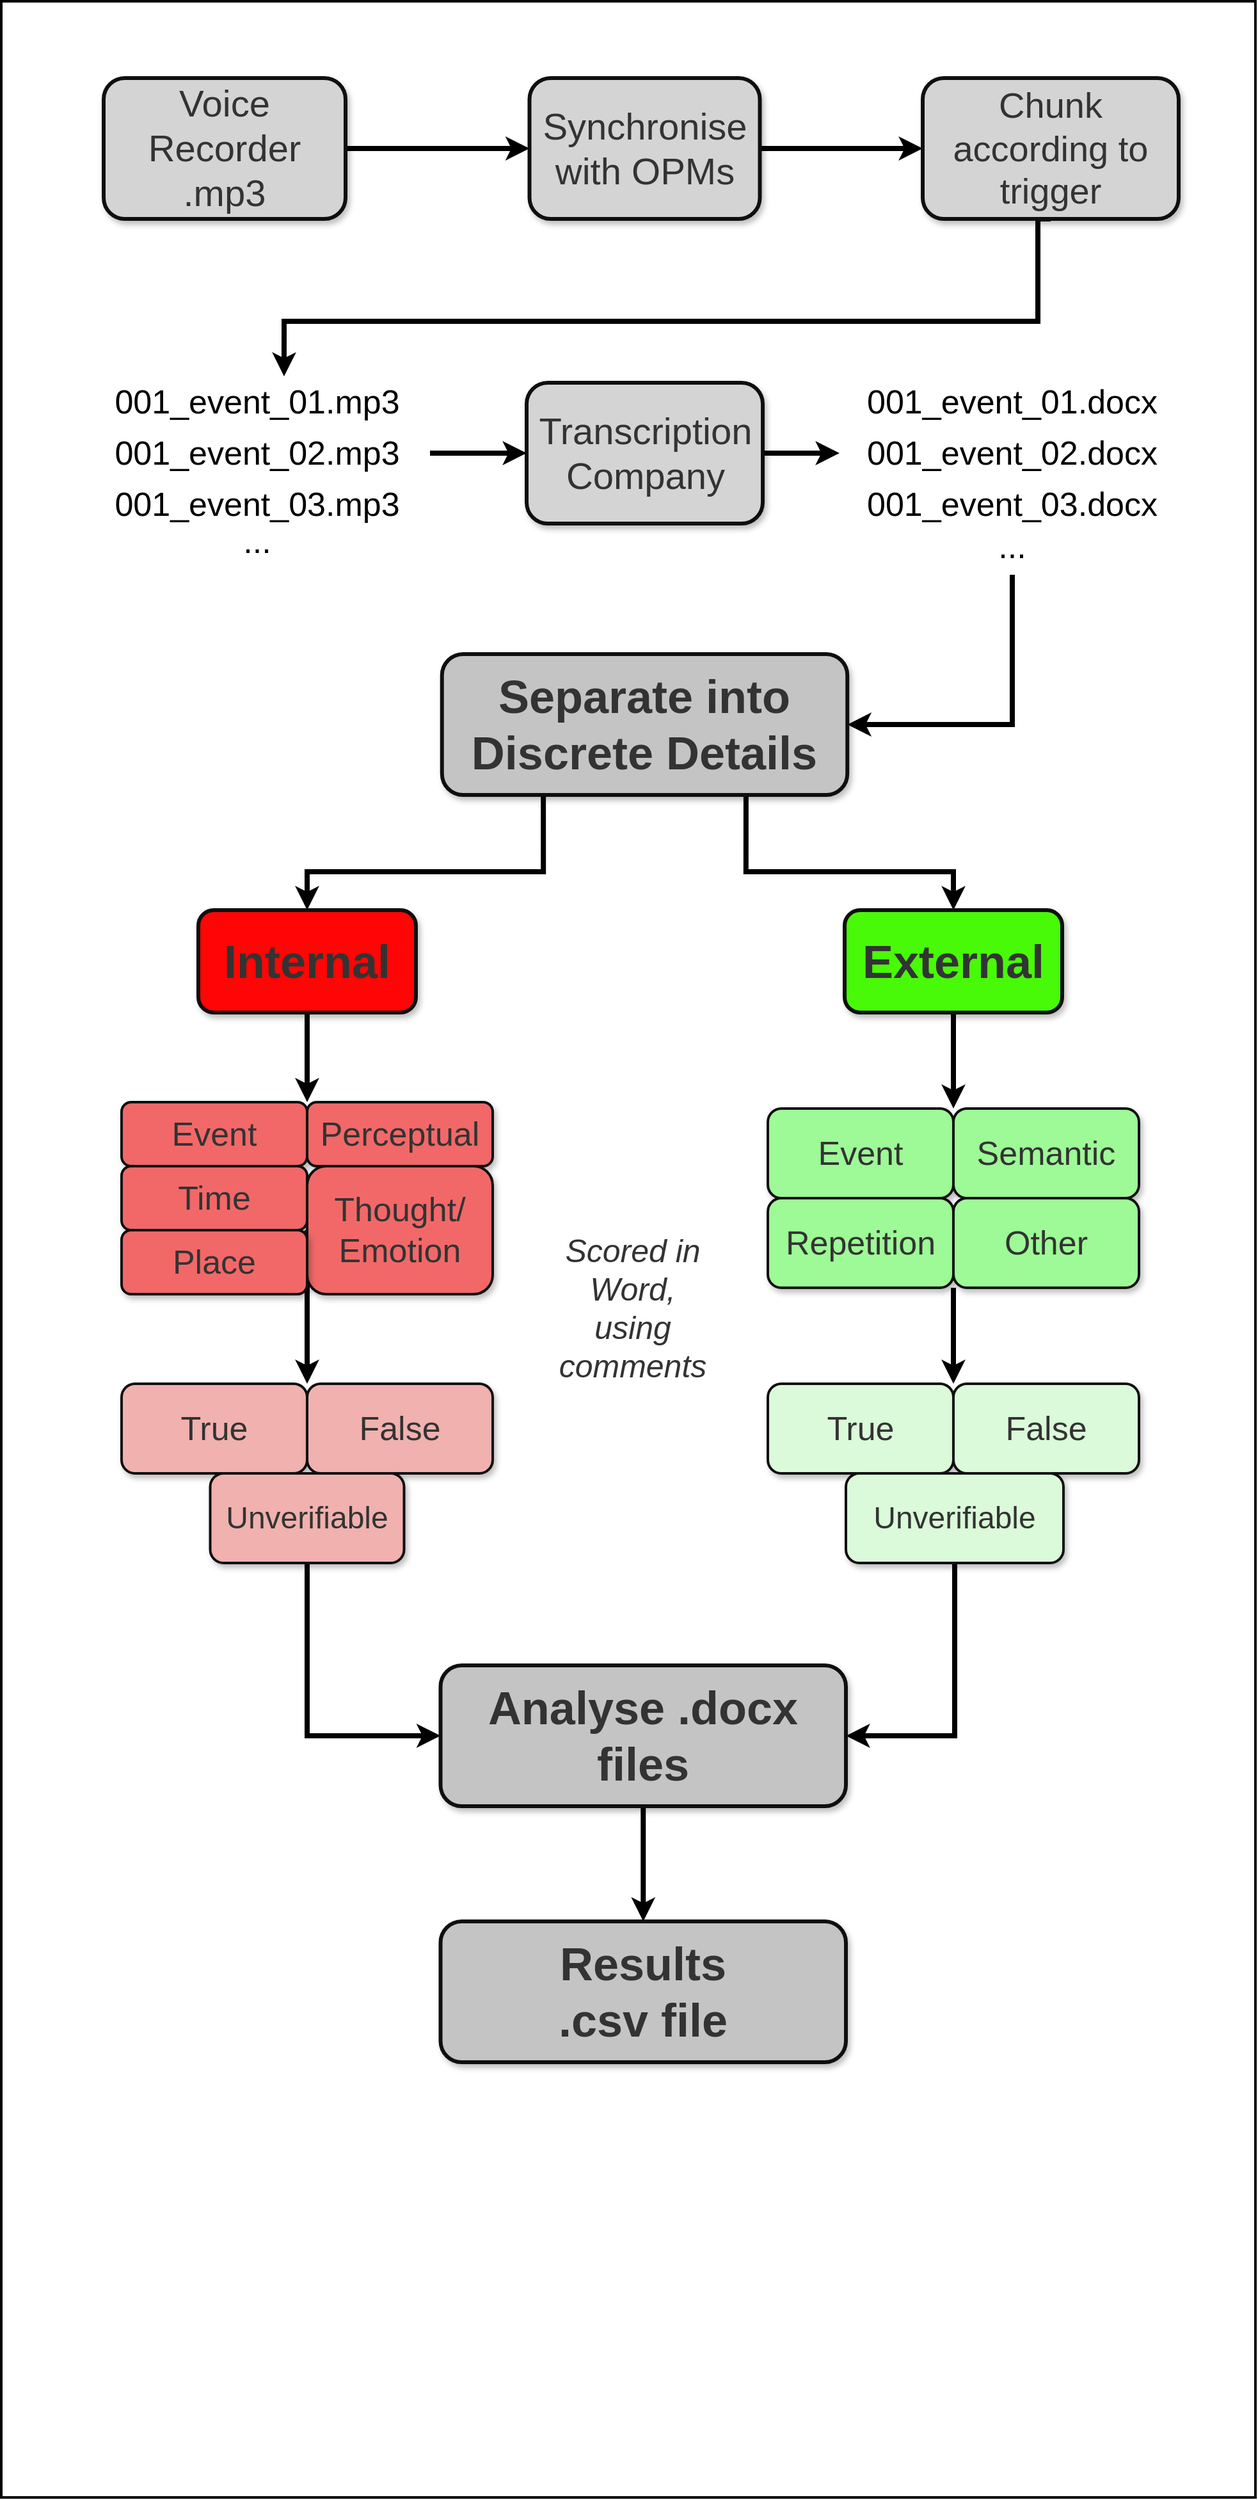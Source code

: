 <mxfile version="13.7.9" type="device"><diagram id="qA47FmiVdf9uUy8byM6h" name="Page-1"><mxGraphModel dx="4454" dy="2229" grid="1" gridSize="10" guides="1" tooltips="1" connect="1" arrows="1" fold="1" page="1" pageScale="1" pageWidth="380" pageHeight="700" math="0" shadow="0"><root><mxCell id="0"/><mxCell id="1" parent="0"/><mxCell id="6jg-wAG_T5ZFIhWS5fIO-9" value="" style="whiteSpace=wrap;html=1;strokeWidth=2;fontSize=26;" parent="1" vertex="1"><mxGeometry x="-290" y="60" width="980" height="1950" as="geometry"/></mxCell><mxCell id="6jg-wAG_T5ZFIhWS5fIO-18" style="edgeStyle=orthogonalEdgeStyle;rounded=0;orthogonalLoop=1;jettySize=auto;html=1;exitX=1;exitY=0.5;exitDx=0;exitDy=0;entryX=0;entryY=0.5;entryDx=0;entryDy=0;fontSize=26;strokeWidth=4;" parent="1" source="6jg-wAG_T5ZFIhWS5fIO-3" target="6jg-wAG_T5ZFIhWS5fIO-4" edge="1"><mxGeometry relative="1" as="geometry"/></mxCell><mxCell id="6jg-wAG_T5ZFIhWS5fIO-3" value="Voice Recorder .mp3" style="text;html=1;align=center;verticalAlign=middle;whiteSpace=wrap;rounded=1;fontSize=29;fontColor=#333333;strokeWidth=3;strokeColor=#0F0F0F;shadow=1;glass=0;sketch=0;fillColor=#D4D4D4;" parent="1" vertex="1"><mxGeometry x="-210" y="120" width="189" height="110" as="geometry"/></mxCell><mxCell id="6jg-wAG_T5ZFIhWS5fIO-19" style="edgeStyle=orthogonalEdgeStyle;rounded=0;orthogonalLoop=1;jettySize=auto;html=1;exitX=1;exitY=0.5;exitDx=0;exitDy=0;strokeColor=#000000;strokeWidth=4;fontSize=26;" parent="1" source="6jg-wAG_T5ZFIhWS5fIO-4" target="6jg-wAG_T5ZFIhWS5fIO-5" edge="1"><mxGeometry relative="1" as="geometry"/></mxCell><mxCell id="6jg-wAG_T5ZFIhWS5fIO-4" value="Synchronise with OPMs" style="text;html=1;align=center;verticalAlign=middle;whiteSpace=wrap;rounded=1;fontSize=29;fontColor=#333333;strokeWidth=3;strokeColor=#0F0F0F;shadow=1;glass=0;sketch=0;fillColor=#D4D4D4;" parent="1" vertex="1"><mxGeometry x="122.75" y="120" width="180" height="110" as="geometry"/></mxCell><mxCell id="6jg-wAG_T5ZFIhWS5fIO-20" style="edgeStyle=orthogonalEdgeStyle;rounded=0;orthogonalLoop=1;jettySize=auto;html=1;exitX=0.5;exitY=1;exitDx=0;exitDy=0;entryX=0.631;entryY=0;entryDx=0;entryDy=0;entryPerimeter=0;strokeColor=#000000;strokeWidth=4;fontSize=26;" parent="1" source="6jg-wAG_T5ZFIhWS5fIO-5" target="6jg-wAG_T5ZFIhWS5fIO-7" edge="1"><mxGeometry relative="1" as="geometry"><Array as="points"><mxPoint x="520" y="310"/><mxPoint x="-69" y="310"/></Array></mxGeometry></mxCell><mxCell id="6jg-wAG_T5ZFIhWS5fIO-5" value="Chunk according to trigger" style="text;html=1;align=center;verticalAlign=middle;whiteSpace=wrap;rounded=1;fontSize=28;fontColor=#333333;strokeWidth=3;strokeColor=#0F0F0F;shadow=1;glass=0;sketch=0;fillColor=#D4D4D4;" parent="1" vertex="1"><mxGeometry x="430" y="120" width="200" height="110" as="geometry"/></mxCell><mxCell id="6jg-wAG_T5ZFIhWS5fIO-23" style="edgeStyle=orthogonalEdgeStyle;rounded=0;orthogonalLoop=1;jettySize=auto;html=1;exitX=1;exitY=0.5;exitDx=0;exitDy=0;strokeColor=#000000;strokeWidth=4;fontSize=26;" parent="1" source="6jg-wAG_T5ZFIhWS5fIO-6" target="6jg-wAG_T5ZFIhWS5fIO-15" edge="1"><mxGeometry relative="1" as="geometry"/></mxCell><mxCell id="6jg-wAG_T5ZFIhWS5fIO-6" value="Transcription Company" style="text;html=1;align=center;verticalAlign=middle;whiteSpace=wrap;rounded=1;fontSize=29;fontColor=#333333;strokeWidth=3;strokeColor=#0F0F0F;shadow=1;glass=0;sketch=0;fillColor=#D4D4D4;" parent="1" vertex="1"><mxGeometry x="120.5" y="358" width="184.5" height="110" as="geometry"/></mxCell><mxCell id="6jg-wAG_T5ZFIhWS5fIO-7" value="001_event_01.mp3" style="text;html=1;strokeColor=none;fillColor=none;align=center;verticalAlign=middle;whiteSpace=wrap;rounded=0;fontSize=26;" parent="1" vertex="1"><mxGeometry x="-170" y="353" width="160" height="40" as="geometry"/></mxCell><mxCell id="6jg-wAG_T5ZFIhWS5fIO-22" style="edgeStyle=orthogonalEdgeStyle;rounded=0;orthogonalLoop=1;jettySize=auto;html=1;strokeColor=#000000;strokeWidth=4;fontSize=26;" parent="1" source="6jg-wAG_T5ZFIhWS5fIO-10" target="6jg-wAG_T5ZFIhWS5fIO-6" edge="1"><mxGeometry relative="1" as="geometry"/></mxCell><mxCell id="6jg-wAG_T5ZFIhWS5fIO-10" value="001_event_02.mp3" style="text;html=1;strokeColor=none;fillColor=none;align=center;verticalAlign=middle;whiteSpace=wrap;rounded=0;fontSize=26;" parent="1" vertex="1"><mxGeometry x="-225" y="393" width="270" height="40" as="geometry"/></mxCell><mxCell id="6jg-wAG_T5ZFIhWS5fIO-11" value="001_event_03.mp3" style="text;html=1;strokeColor=none;fillColor=none;align=center;verticalAlign=middle;whiteSpace=wrap;rounded=0;fontSize=26;" parent="1" vertex="1"><mxGeometry x="-170" y="433" width="160" height="40" as="geometry"/></mxCell><mxCell id="6jg-wAG_T5ZFIhWS5fIO-12" value="..." style="text;html=1;strokeColor=none;fillColor=none;align=center;verticalAlign=middle;whiteSpace=wrap;rounded=0;fontSize=26;" parent="1" vertex="1"><mxGeometry x="-170" y="427" width="160" height="110" as="geometry"/></mxCell><mxCell id="6jg-wAG_T5ZFIhWS5fIO-14" value="001_event_01.docx" style="text;html=1;strokeColor=none;fillColor=none;align=center;verticalAlign=middle;whiteSpace=wrap;rounded=0;fontSize=26;" parent="1" vertex="1"><mxGeometry x="420" y="353" width="160" height="40" as="geometry"/></mxCell><mxCell id="6jg-wAG_T5ZFIhWS5fIO-15" value="001_event_02.docx" style="text;html=1;strokeColor=none;fillColor=none;align=center;verticalAlign=middle;whiteSpace=wrap;rounded=0;fontSize=26;" parent="1" vertex="1"><mxGeometry x="365" y="398" width="270" height="30" as="geometry"/></mxCell><mxCell id="6jg-wAG_T5ZFIhWS5fIO-16" value="001_event_03.docx" style="text;html=1;strokeColor=none;fillColor=none;align=center;verticalAlign=middle;whiteSpace=wrap;rounded=0;fontSize=26;" parent="1" vertex="1"><mxGeometry x="420" y="428" width="160" height="50" as="geometry"/></mxCell><mxCell id="6jg-wAG_T5ZFIhWS5fIO-46" style="edgeStyle=orthogonalEdgeStyle;rounded=0;orthogonalLoop=1;jettySize=auto;html=1;exitX=0.5;exitY=1;exitDx=0;exitDy=0;entryX=1;entryY=0.5;entryDx=0;entryDy=0;strokeColor=#000000;strokeWidth=4;fontSize=26;" parent="1" source="6jg-wAG_T5ZFIhWS5fIO-17" target="6jg-wAG_T5ZFIhWS5fIO-24" edge="1"><mxGeometry relative="1" as="geometry"/></mxCell><mxCell id="6jg-wAG_T5ZFIhWS5fIO-17" value="..." style="text;html=1;strokeColor=none;fillColor=none;align=center;verticalAlign=middle;whiteSpace=wrap;rounded=0;fontSize=26;" parent="1" vertex="1"><mxGeometry x="420" y="464" width="160" height="44" as="geometry"/></mxCell><mxCell id="Cv2g-sgKGI9IRz12z5dp-2" style="edgeStyle=orthogonalEdgeStyle;rounded=0;orthogonalLoop=1;jettySize=auto;html=1;exitX=0.25;exitY=1;exitDx=0;exitDy=0;entryX=0.5;entryY=0;entryDx=0;entryDy=0;fontSize=26;strokeWidth=4;" edge="1" parent="1" source="6jg-wAG_T5ZFIhWS5fIO-24" target="6jg-wAG_T5ZFIhWS5fIO-25"><mxGeometry relative="1" as="geometry"><Array as="points"><mxPoint x="134" y="740"/><mxPoint x="-51" y="740"/></Array></mxGeometry></mxCell><mxCell id="Cv2g-sgKGI9IRz12z5dp-3" style="edgeStyle=orthogonalEdgeStyle;rounded=0;orthogonalLoop=1;jettySize=auto;html=1;exitX=0.75;exitY=1;exitDx=0;exitDy=0;entryX=0.5;entryY=0;entryDx=0;entryDy=0;fontSize=26;strokeWidth=4;" edge="1" parent="1" source="6jg-wAG_T5ZFIhWS5fIO-24" target="6jg-wAG_T5ZFIhWS5fIO-26"><mxGeometry relative="1" as="geometry"><Array as="points"><mxPoint x="292" y="740"/><mxPoint x="454" y="740"/></Array></mxGeometry></mxCell><mxCell id="6jg-wAG_T5ZFIhWS5fIO-24" value="Separate into Discrete Details" style="text;html=1;align=center;verticalAlign=middle;whiteSpace=wrap;rounded=1;fontSize=36;fontColor=#333333;strokeWidth=3;strokeColor=#0F0F0F;shadow=1;glass=0;sketch=0;fontStyle=1;fillColor=#C4C4C4;" parent="1" vertex="1"><mxGeometry x="54.375" y="570" width="316.75" height="110" as="geometry"/></mxCell><mxCell id="Cv2g-sgKGI9IRz12z5dp-4" style="edgeStyle=orthogonalEdgeStyle;rounded=0;orthogonalLoop=1;jettySize=auto;html=1;exitX=0.5;exitY=1;exitDx=0;exitDy=0;entryX=0;entryY=0;entryDx=0;entryDy=0;fontSize=26;strokeWidth=4;" edge="1" parent="1" source="6jg-wAG_T5ZFIhWS5fIO-25" target="6jg-wAG_T5ZFIhWS5fIO-28"><mxGeometry relative="1" as="geometry"/></mxCell><mxCell id="6jg-wAG_T5ZFIhWS5fIO-25" value="Internal" style="text;html=1;align=center;verticalAlign=middle;whiteSpace=wrap;rounded=1;fontSize=36;fontColor=#333333;strokeWidth=3;strokeColor=#0F0F0F;shadow=1;glass=0;sketch=0;fontStyle=1;fillColor=#FF0505;" parent="1" vertex="1"><mxGeometry x="-136" y="770" width="170" height="80" as="geometry"/></mxCell><mxCell id="Cv2g-sgKGI9IRz12z5dp-7" style="edgeStyle=orthogonalEdgeStyle;rounded=0;orthogonalLoop=1;jettySize=auto;html=1;exitX=0.5;exitY=1;exitDx=0;exitDy=0;entryX=1;entryY=0;entryDx=0;entryDy=0;fontSize=26;strokeWidth=4;" edge="1" parent="1" source="6jg-wAG_T5ZFIhWS5fIO-26" target="6jg-wAG_T5ZFIhWS5fIO-32"><mxGeometry relative="1" as="geometry"/></mxCell><mxCell id="6jg-wAG_T5ZFIhWS5fIO-26" value="External" style="text;html=1;align=center;verticalAlign=middle;whiteSpace=wrap;rounded=1;fontSize=36;fontColor=#333333;strokeWidth=3;strokeColor=#0F0F0F;shadow=1;glass=0;sketch=0;fontStyle=1;fillColor=#48FA07;" parent="1" vertex="1"><mxGeometry x="369" y="770" width="170" height="80" as="geometry"/></mxCell><mxCell id="6jg-wAG_T5ZFIhWS5fIO-27" value="Event" style="text;html=1;align=center;verticalAlign=middle;whiteSpace=wrap;rounded=1;fontSize=26;fontColor=#333333;strokeWidth=2;strokeColor=#0F0F0F;shadow=1;glass=0;sketch=0;fillColor=#F26868;" parent="1" vertex="1"><mxGeometry x="-196" y="920" width="145" height="50" as="geometry"/></mxCell><mxCell id="6jg-wAG_T5ZFIhWS5fIO-28" value="Perceptual" style="text;html=1;align=center;verticalAlign=middle;whiteSpace=wrap;rounded=1;fontSize=26;fontColor=#333333;strokeWidth=2;strokeColor=#0F0F0F;shadow=1;glass=0;sketch=0;fillColor=#F26868;" parent="1" vertex="1"><mxGeometry x="-51" y="920" width="145" height="50" as="geometry"/></mxCell><mxCell id="Cv2g-sgKGI9IRz12z5dp-5" style="edgeStyle=orthogonalEdgeStyle;rounded=0;orthogonalLoop=1;jettySize=auto;html=1;exitX=1;exitY=1;exitDx=0;exitDy=0;entryX=1;entryY=0;entryDx=0;entryDy=0;fontSize=26;strokeWidth=4;" edge="1" parent="1" source="6jg-wAG_T5ZFIhWS5fIO-29" target="6jg-wAG_T5ZFIhWS5fIO-36"><mxGeometry relative="1" as="geometry"/></mxCell><mxCell id="6jg-wAG_T5ZFIhWS5fIO-29" value="Time" style="text;html=1;align=center;verticalAlign=middle;whiteSpace=wrap;rounded=1;fontSize=26;fontColor=#333333;strokeWidth=2;strokeColor=#0F0F0F;shadow=1;glass=0;sketch=0;fillColor=#F26868;" parent="1" vertex="1"><mxGeometry x="-196" y="970" width="145" height="50" as="geometry"/></mxCell><mxCell id="6jg-wAG_T5ZFIhWS5fIO-30" value="Thought/&lt;br&gt;Emotion" style="text;html=1;align=center;verticalAlign=middle;whiteSpace=wrap;rounded=1;fontSize=26;fontColor=#333333;strokeWidth=2;strokeColor=#0F0F0F;shadow=1;glass=0;sketch=0;fillColor=#F26868;" parent="1" vertex="1"><mxGeometry x="-51" y="970" width="145" height="100" as="geometry"/></mxCell><mxCell id="6jg-wAG_T5ZFIhWS5fIO-32" value="Event" style="text;html=1;align=center;verticalAlign=middle;whiteSpace=wrap;rounded=1;fontSize=26;fontColor=#333333;strokeWidth=2;strokeColor=#0F0F0F;shadow=1;glass=0;sketch=0;fillColor=#9DFA96;" parent="1" vertex="1"><mxGeometry x="309" y="925" width="145" height="70" as="geometry"/></mxCell><mxCell id="6jg-wAG_T5ZFIhWS5fIO-33" value="Semantic" style="text;html=1;align=center;verticalAlign=middle;whiteSpace=wrap;rounded=1;fontSize=26;fontColor=#333333;strokeWidth=2;strokeColor=#0F0F0F;shadow=1;glass=0;sketch=0;fillColor=#9DFA96;" parent="1" vertex="1"><mxGeometry x="454" y="925" width="145" height="70" as="geometry"/></mxCell><mxCell id="6jg-wAG_T5ZFIhWS5fIO-34" value="Repetition" style="text;html=1;align=center;verticalAlign=middle;whiteSpace=wrap;rounded=1;fontSize=26;fontColor=#333333;strokeWidth=2;strokeColor=#0F0F0F;shadow=1;glass=0;sketch=0;fillColor=#9DFA96;" parent="1" vertex="1"><mxGeometry x="309" y="995" width="145" height="70" as="geometry"/></mxCell><mxCell id="Cv2g-sgKGI9IRz12z5dp-8" style="edgeStyle=orthogonalEdgeStyle;rounded=0;orthogonalLoop=1;jettySize=auto;html=1;exitX=0;exitY=1;exitDx=0;exitDy=0;entryX=1;entryY=0;entryDx=0;entryDy=0;fontSize=26;strokeWidth=4;" edge="1" parent="1" source="6jg-wAG_T5ZFIhWS5fIO-35" target="6jg-wAG_T5ZFIhWS5fIO-39"><mxGeometry relative="1" as="geometry"/></mxCell><mxCell id="6jg-wAG_T5ZFIhWS5fIO-35" value="Other" style="text;html=1;align=center;verticalAlign=middle;whiteSpace=wrap;rounded=1;fontSize=26;fontColor=#333333;strokeWidth=2;strokeColor=#0F0F0F;shadow=1;glass=0;sketch=0;fillColor=#9DFA96;" parent="1" vertex="1"><mxGeometry x="454" y="995" width="145" height="70" as="geometry"/></mxCell><mxCell id="6jg-wAG_T5ZFIhWS5fIO-36" value="True" style="text;html=1;align=center;verticalAlign=middle;whiteSpace=wrap;rounded=1;fontSize=26;fontColor=#333333;strokeWidth=2;strokeColor=#0F0F0F;shadow=1;glass=0;sketch=0;fillColor=#F0B1AF;" parent="1" vertex="1"><mxGeometry x="-196" y="1140" width="145" height="70" as="geometry"/></mxCell><mxCell id="6jg-wAG_T5ZFIhWS5fIO-37" value="False" style="text;html=1;align=center;verticalAlign=middle;whiteSpace=wrap;rounded=1;fontSize=26;fontColor=#333333;strokeWidth=2;strokeColor=#0F0F0F;shadow=1;glass=0;sketch=0;fillColor=#F0B1AF;" parent="1" vertex="1"><mxGeometry x="-51" y="1140" width="145" height="70" as="geometry"/></mxCell><mxCell id="Cv2g-sgKGI9IRz12z5dp-10" style="edgeStyle=orthogonalEdgeStyle;rounded=0;orthogonalLoop=1;jettySize=auto;html=1;exitX=0.5;exitY=1;exitDx=0;exitDy=0;entryX=0;entryY=0.5;entryDx=0;entryDy=0;fontSize=26;strokeWidth=4;" edge="1" parent="1" source="6jg-wAG_T5ZFIhWS5fIO-38" target="6jg-wAG_T5ZFIhWS5fIO-49"><mxGeometry relative="1" as="geometry"/></mxCell><mxCell id="6jg-wAG_T5ZFIhWS5fIO-38" value="Unverifiable" style="text;html=1;align=center;verticalAlign=middle;whiteSpace=wrap;rounded=1;fontSize=24;fontColor=#333333;strokeWidth=2;strokeColor=#0F0F0F;shadow=1;glass=0;sketch=0;fillColor=#F0B1AF;" parent="1" vertex="1"><mxGeometry x="-126.75" y="1210" width="151.5" height="70" as="geometry"/></mxCell><mxCell id="6jg-wAG_T5ZFIhWS5fIO-39" value="True" style="text;html=1;align=center;verticalAlign=middle;whiteSpace=wrap;rounded=1;fontSize=26;fontColor=#333333;strokeWidth=2;strokeColor=#0F0F0F;shadow=1;glass=0;sketch=0;fillColor=#DBFADA;" parent="1" vertex="1"><mxGeometry x="309" y="1140" width="145" height="70" as="geometry"/></mxCell><mxCell id="6jg-wAG_T5ZFIhWS5fIO-40" value="False" style="text;html=1;align=center;verticalAlign=middle;whiteSpace=wrap;rounded=1;fontSize=26;fontColor=#333333;strokeWidth=2;strokeColor=#0F0F0F;shadow=1;glass=0;sketch=0;fillColor=#DBFADA;" parent="1" vertex="1"><mxGeometry x="454" y="1140" width="145" height="70" as="geometry"/></mxCell><mxCell id="Cv2g-sgKGI9IRz12z5dp-9" style="edgeStyle=orthogonalEdgeStyle;rounded=0;orthogonalLoop=1;jettySize=auto;html=1;exitX=0.5;exitY=1;exitDx=0;exitDy=0;entryX=1;entryY=0.5;entryDx=0;entryDy=0;fontSize=26;strokeWidth=4;" edge="1" parent="1" source="6jg-wAG_T5ZFIhWS5fIO-41" target="6jg-wAG_T5ZFIhWS5fIO-49"><mxGeometry relative="1" as="geometry"/></mxCell><mxCell id="6jg-wAG_T5ZFIhWS5fIO-41" value="Unverifiable" style="text;html=1;align=center;verticalAlign=middle;whiteSpace=wrap;rounded=1;fontSize=24;fontColor=#333333;strokeWidth=2;strokeColor=#0F0F0F;shadow=1;glass=0;sketch=0;fillColor=#DBFADA;" parent="1" vertex="1"><mxGeometry x="370" y="1210" width="170" height="70" as="geometry"/></mxCell><mxCell id="6jg-wAG_T5ZFIhWS5fIO-44" value="" style="shape=image;imageAspect=0;aspect=fixed;verticalLabelPosition=bottom;verticalAlign=top;rounded=1;shadow=1;glass=0;sketch=0;strokeColor=#0F0F0F;strokeWidth=3;fillColor=#C4C4C4;fontSize=24;image=https://yt3.ggpht.com/ytc/AKedOLSwKgNyPGWZZNMoEXVmJUv5_SsNiahwqzWMF_rn3Q=s900-c-k-c0x00ffffff-no-rj;" parent="1" vertex="1"><mxGeometry x="59.5" y="200" width="60" height="60" as="geometry"/></mxCell><mxCell id="6jg-wAG_T5ZFIhWS5fIO-45" value="" style="shape=image;imageAspect=0;aspect=fixed;verticalLabelPosition=bottom;verticalAlign=top;rounded=1;shadow=1;glass=0;sketch=0;strokeColor=#0F0F0F;strokeWidth=3;fillColor=#C4C4C4;fontSize=24;image=https://yt3.ggpht.com/ytc/AKedOLSwKgNyPGWZZNMoEXVmJUv5_SsNiahwqzWMF_rn3Q=s900-c-k-c0x00ffffff-no-rj;" parent="1" vertex="1"><mxGeometry x="368" y="200" width="60" height="60" as="geometry"/></mxCell><mxCell id="6jg-wAG_T5ZFIhWS5fIO-47" value="" style="shape=image;imageAspect=0;aspect=fixed;verticalLabelPosition=bottom;verticalAlign=top;rounded=1;shadow=1;glass=0;sketch=0;strokeColor=#0F0F0F;strokeWidth=3;fillColor=#C4C4C4;fontSize=24;image=https://1000logos.net/wp-content/uploads/2020/08/Microsoft-Word-Logo.png;" parent="1" vertex="1"><mxGeometry x="-17.63" y="650" width="72" height="45" as="geometry"/></mxCell><mxCell id="6jg-wAG_T5ZFIhWS5fIO-53" style="edgeStyle=orthogonalEdgeStyle;rounded=0;orthogonalLoop=1;jettySize=auto;html=1;strokeColor=#000000;strokeWidth=4;fontSize=26;" parent="1" source="6jg-wAG_T5ZFIhWS5fIO-49" target="6jg-wAG_T5ZFIhWS5fIO-50" edge="1"><mxGeometry relative="1" as="geometry"/></mxCell><mxCell id="6jg-wAG_T5ZFIhWS5fIO-49" value="Analyse .docx files" style="text;html=1;align=center;verticalAlign=middle;whiteSpace=wrap;rounded=1;fontSize=36;fontColor=#333333;strokeWidth=3;strokeColor=#0F0F0F;shadow=1;glass=0;sketch=0;fontStyle=1;fillColor=#C4C4C4;" parent="1" vertex="1"><mxGeometry x="53.25" y="1360" width="316.75" height="110" as="geometry"/></mxCell><mxCell id="6jg-wAG_T5ZFIhWS5fIO-50" value="Results&lt;br&gt;.csv file" style="text;html=1;align=center;verticalAlign=middle;whiteSpace=wrap;rounded=1;fontSize=36;fontColor=#333333;strokeWidth=3;strokeColor=#0F0F0F;shadow=1;glass=0;sketch=0;fontStyle=1;fillColor=#C4C4C4;" parent="1" vertex="1"><mxGeometry x="53.25" y="1560" width="316.75" height="110" as="geometry"/></mxCell><mxCell id="6jg-wAG_T5ZFIhWS5fIO-51" value="" style="shape=image;imageAspect=0;aspect=fixed;verticalLabelPosition=bottom;verticalAlign=top;rounded=1;shadow=1;glass=0;sketch=0;strokeColor=#0F0F0F;strokeWidth=3;fillColor=#C4C4C4;fontSize=24;image=https://upload.wikimedia.org/wikipedia/commons/thumb/c/c3/Python-logo-notext.svg/1200px-Python-logo-notext.svg.png;" parent="1" vertex="1"><mxGeometry x="-10" y="1450" width="60" height="60" as="geometry"/></mxCell><mxCell id="Cv2g-sgKGI9IRz12z5dp-11" value="" style="shape=image;imageAspect=0;aspect=fixed;verticalLabelPosition=bottom;verticalAlign=top;strokeWidth=2;image=https://i.imgur.com/FuaXU5v.png;" vertex="1" parent="1"><mxGeometry x="-120.6" y="1730" width="664.44" height="184" as="geometry"/></mxCell><mxCell id="Cv2g-sgKGI9IRz12z5dp-12" value="Scored in Word, using comments" style="text;html=1;align=center;verticalAlign=middle;whiteSpace=wrap;rounded=1;fontSize=25;fontColor=#333333;strokeWidth=2;shadow=1;glass=0;sketch=0;fontStyle=2" vertex="1" parent="1"><mxGeometry x="136.75" y="1040" width="132.5" height="80" as="geometry"/></mxCell><mxCell id="Cv2g-sgKGI9IRz12z5dp-14" value="Place" style="text;html=1;align=center;verticalAlign=middle;whiteSpace=wrap;rounded=1;fontSize=26;fontColor=#333333;strokeWidth=2;strokeColor=#0F0F0F;shadow=1;glass=0;sketch=0;fillColor=#F26868;" vertex="1" parent="1"><mxGeometry x="-196" y="1020" width="145" height="50" as="geometry"/></mxCell></root></mxGraphModel></diagram></mxfile>